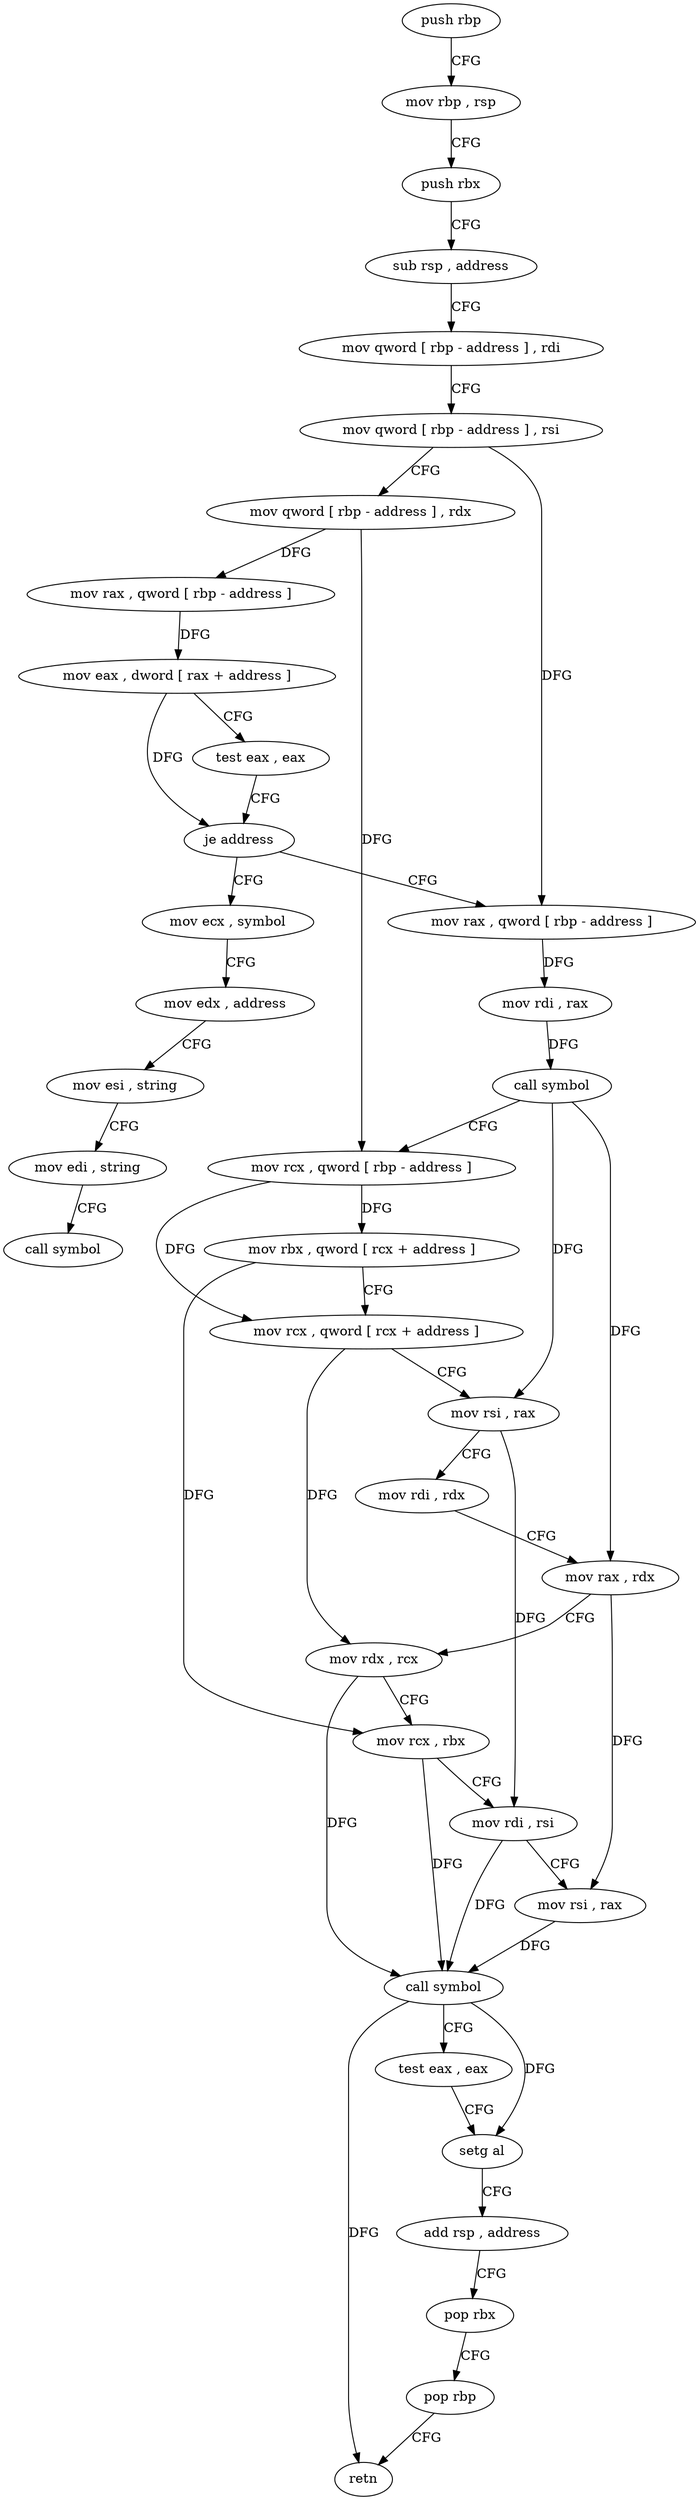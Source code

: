digraph "func" {
"4214778" [label = "push rbp" ]
"4214779" [label = "mov rbp , rsp" ]
"4214782" [label = "push rbx" ]
"4214783" [label = "sub rsp , address" ]
"4214787" [label = "mov qword [ rbp - address ] , rdi" ]
"4214791" [label = "mov qword [ rbp - address ] , rsi" ]
"4214795" [label = "mov qword [ rbp - address ] , rdx" ]
"4214799" [label = "mov rax , qword [ rbp - address ]" ]
"4214803" [label = "mov eax , dword [ rax + address ]" ]
"4214806" [label = "test eax , eax" ]
"4214808" [label = "je address" ]
"4214835" [label = "mov rax , qword [ rbp - address ]" ]
"4214810" [label = "mov ecx , symbol" ]
"4214839" [label = "mov rdi , rax" ]
"4214842" [label = "call symbol" ]
"4214847" [label = "mov rcx , qword [ rbp - address ]" ]
"4214851" [label = "mov rbx , qword [ rcx + address ]" ]
"4214855" [label = "mov rcx , qword [ rcx + address ]" ]
"4214859" [label = "mov rsi , rax" ]
"4214862" [label = "mov rdi , rdx" ]
"4214865" [label = "mov rax , rdx" ]
"4214868" [label = "mov rdx , rcx" ]
"4214871" [label = "mov rcx , rbx" ]
"4214874" [label = "mov rdi , rsi" ]
"4214877" [label = "mov rsi , rax" ]
"4214880" [label = "call symbol" ]
"4214885" [label = "test eax , eax" ]
"4214887" [label = "setg al" ]
"4214890" [label = "add rsp , address" ]
"4214894" [label = "pop rbx" ]
"4214895" [label = "pop rbp" ]
"4214896" [label = "retn" ]
"4214815" [label = "mov edx , address" ]
"4214820" [label = "mov esi , string" ]
"4214825" [label = "mov edi , string" ]
"4214830" [label = "call symbol" ]
"4214778" -> "4214779" [ label = "CFG" ]
"4214779" -> "4214782" [ label = "CFG" ]
"4214782" -> "4214783" [ label = "CFG" ]
"4214783" -> "4214787" [ label = "CFG" ]
"4214787" -> "4214791" [ label = "CFG" ]
"4214791" -> "4214795" [ label = "CFG" ]
"4214791" -> "4214835" [ label = "DFG" ]
"4214795" -> "4214799" [ label = "DFG" ]
"4214795" -> "4214847" [ label = "DFG" ]
"4214799" -> "4214803" [ label = "DFG" ]
"4214803" -> "4214806" [ label = "CFG" ]
"4214803" -> "4214808" [ label = "DFG" ]
"4214806" -> "4214808" [ label = "CFG" ]
"4214808" -> "4214835" [ label = "CFG" ]
"4214808" -> "4214810" [ label = "CFG" ]
"4214835" -> "4214839" [ label = "DFG" ]
"4214810" -> "4214815" [ label = "CFG" ]
"4214839" -> "4214842" [ label = "DFG" ]
"4214842" -> "4214847" [ label = "CFG" ]
"4214842" -> "4214859" [ label = "DFG" ]
"4214842" -> "4214865" [ label = "DFG" ]
"4214847" -> "4214851" [ label = "DFG" ]
"4214847" -> "4214855" [ label = "DFG" ]
"4214851" -> "4214855" [ label = "CFG" ]
"4214851" -> "4214871" [ label = "DFG" ]
"4214855" -> "4214859" [ label = "CFG" ]
"4214855" -> "4214868" [ label = "DFG" ]
"4214859" -> "4214862" [ label = "CFG" ]
"4214859" -> "4214874" [ label = "DFG" ]
"4214862" -> "4214865" [ label = "CFG" ]
"4214865" -> "4214868" [ label = "CFG" ]
"4214865" -> "4214877" [ label = "DFG" ]
"4214868" -> "4214871" [ label = "CFG" ]
"4214868" -> "4214880" [ label = "DFG" ]
"4214871" -> "4214874" [ label = "CFG" ]
"4214871" -> "4214880" [ label = "DFG" ]
"4214874" -> "4214877" [ label = "CFG" ]
"4214874" -> "4214880" [ label = "DFG" ]
"4214877" -> "4214880" [ label = "DFG" ]
"4214880" -> "4214885" [ label = "CFG" ]
"4214880" -> "4214887" [ label = "DFG" ]
"4214880" -> "4214896" [ label = "DFG" ]
"4214885" -> "4214887" [ label = "CFG" ]
"4214887" -> "4214890" [ label = "CFG" ]
"4214890" -> "4214894" [ label = "CFG" ]
"4214894" -> "4214895" [ label = "CFG" ]
"4214895" -> "4214896" [ label = "CFG" ]
"4214815" -> "4214820" [ label = "CFG" ]
"4214820" -> "4214825" [ label = "CFG" ]
"4214825" -> "4214830" [ label = "CFG" ]
}
